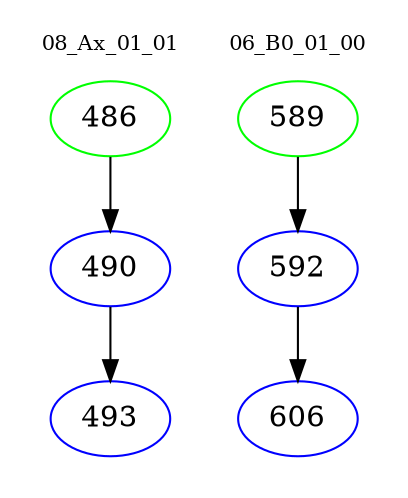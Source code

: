 digraph{
subgraph cluster_0 {
color = white
label = "08_Ax_01_01";
fontsize=10;
T0_486 [label="486", color="green"]
T0_486 -> T0_490 [color="black"]
T0_490 [label="490", color="blue"]
T0_490 -> T0_493 [color="black"]
T0_493 [label="493", color="blue"]
}
subgraph cluster_1 {
color = white
label = "06_B0_01_00";
fontsize=10;
T1_589 [label="589", color="green"]
T1_589 -> T1_592 [color="black"]
T1_592 [label="592", color="blue"]
T1_592 -> T1_606 [color="black"]
T1_606 [label="606", color="blue"]
}
}
